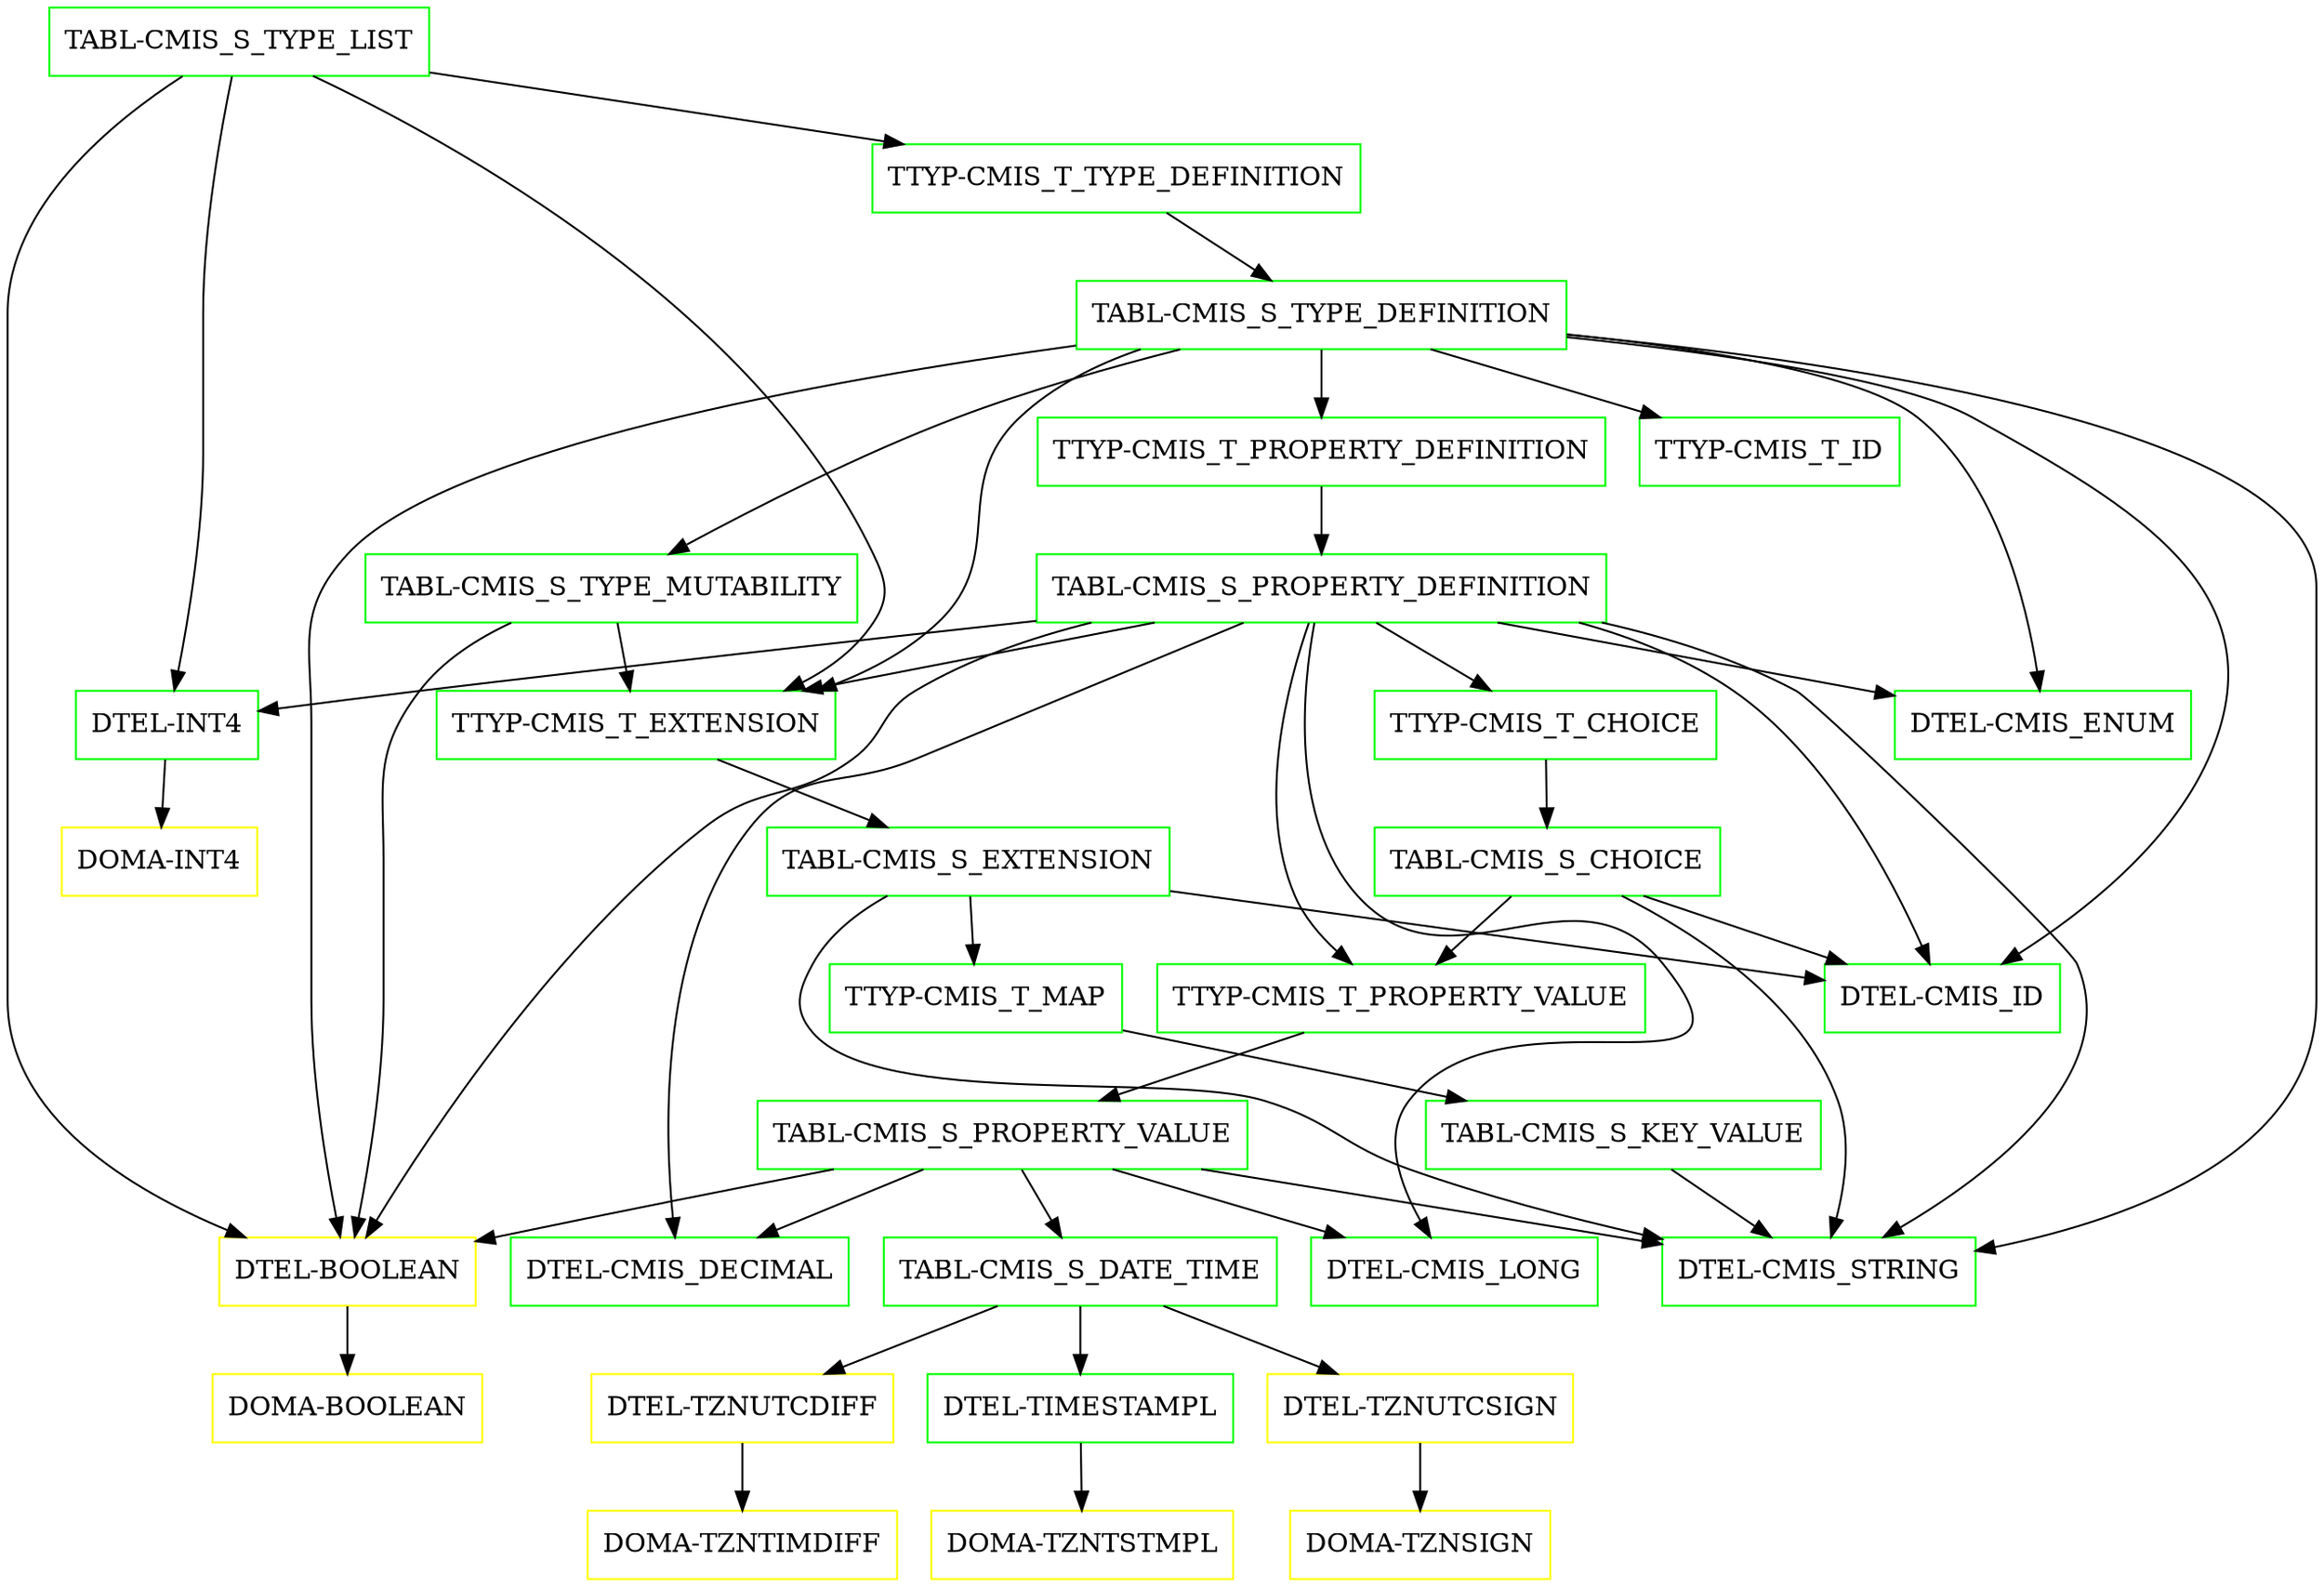 digraph G {
  "TABL-CMIS_S_TYPE_LIST" [shape=box,color=green];
  "TTYP-CMIS_T_EXTENSION" [shape=box,color=green,URL="./TTYP_CMIS_T_EXTENSION.html"];
  "TABL-CMIS_S_EXTENSION" [shape=box,color=green,URL="./TABL_CMIS_S_EXTENSION.html"];
  "TTYP-CMIS_T_MAP" [shape=box,color=green,URL="./TTYP_CMIS_T_MAP.html"];
  "TABL-CMIS_S_KEY_VALUE" [shape=box,color=green,URL="./TABL_CMIS_S_KEY_VALUE.html"];
  "DTEL-CMIS_STRING" [shape=box,color=green,URL="./DTEL_CMIS_STRING.html"];
  "DTEL-CMIS_ID" [shape=box,color=green,URL="./DTEL_CMIS_ID.html"];
  "DTEL-INT4" [shape=box,color=green,URL="./DTEL_INT4.html"];
  "DOMA-INT4" [shape=box,color=yellow,URL="./DOMA_INT4.html"];
  "DTEL-BOOLEAN" [shape=box,color=yellow,URL="./DTEL_BOOLEAN.html"];
  "DOMA-BOOLEAN" [shape=box,color=yellow,URL="./DOMA_BOOLEAN.html"];
  "TTYP-CMIS_T_TYPE_DEFINITION" [shape=box,color=green,URL="./TTYP_CMIS_T_TYPE_DEFINITION.html"];
  "TABL-CMIS_S_TYPE_DEFINITION" [shape=box,color=green,URL="./TABL_CMIS_S_TYPE_DEFINITION.html"];
  "TTYP-CMIS_T_PROPERTY_DEFINITION" [shape=box,color=green,URL="./TTYP_CMIS_T_PROPERTY_DEFINITION.html"];
  "TABL-CMIS_S_PROPERTY_DEFINITION" [shape=box,color=green,URL="./TABL_CMIS_S_PROPERTY_DEFINITION.html"];
  "TTYP-CMIS_T_CHOICE" [shape=box,color=green,URL="./TTYP_CMIS_T_CHOICE.html"];
  "TABL-CMIS_S_CHOICE" [shape=box,color=green,URL="./TABL_CMIS_S_CHOICE.html"];
  "TTYP-CMIS_T_PROPERTY_VALUE" [shape=box,color=green,URL="./TTYP_CMIS_T_PROPERTY_VALUE.html"];
  "TABL-CMIS_S_PROPERTY_VALUE" [shape=box,color=green,URL="./TABL_CMIS_S_PROPERTY_VALUE.html"];
  "TABL-CMIS_S_DATE_TIME" [shape=box,color=green,URL="./TABL_CMIS_S_DATE_TIME.html"];
  "DTEL-TZNUTCSIGN" [shape=box,color=yellow,URL="./DTEL_TZNUTCSIGN.html"];
  "DOMA-TZNSIGN" [shape=box,color=yellow,URL="./DOMA_TZNSIGN.html"];
  "DTEL-TZNUTCDIFF" [shape=box,color=yellow,URL="./DTEL_TZNUTCDIFF.html"];
  "DOMA-TZNTIMDIFF" [shape=box,color=yellow,URL="./DOMA_TZNTIMDIFF.html"];
  "DTEL-TIMESTAMPL" [shape=box,color=green,URL="./DTEL_TIMESTAMPL.html"];
  "DOMA-TZNTSTMPL" [shape=box,color=yellow,URL="./DOMA_TZNTSTMPL.html"];
  "DTEL-CMIS_DECIMAL" [shape=box,color=green,URL="./DTEL_CMIS_DECIMAL.html"];
  "DTEL-CMIS_LONG" [shape=box,color=green,URL="./DTEL_CMIS_LONG.html"];
  "DTEL-CMIS_ENUM" [shape=box,color=green,URL="./DTEL_CMIS_ENUM.html"];
  "TABL-CMIS_S_TYPE_MUTABILITY" [shape=box,color=green,URL="./TABL_CMIS_S_TYPE_MUTABILITY.html"];
  "TTYP-CMIS_T_ID" [shape=box,color=green,URL="./TTYP_CMIS_T_ID.html"];
  "TABL-CMIS_S_TYPE_LIST" -> "TTYP-CMIS_T_TYPE_DEFINITION";
  "TABL-CMIS_S_TYPE_LIST" -> "DTEL-BOOLEAN";
  "TABL-CMIS_S_TYPE_LIST" -> "DTEL-INT4";
  "TABL-CMIS_S_TYPE_LIST" -> "TTYP-CMIS_T_EXTENSION";
  "TTYP-CMIS_T_EXTENSION" -> "TABL-CMIS_S_EXTENSION";
  "TABL-CMIS_S_EXTENSION" -> "DTEL-CMIS_ID";
  "TABL-CMIS_S_EXTENSION" -> "DTEL-CMIS_STRING";
  "TABL-CMIS_S_EXTENSION" -> "TTYP-CMIS_T_MAP";
  "TTYP-CMIS_T_MAP" -> "TABL-CMIS_S_KEY_VALUE";
  "TABL-CMIS_S_KEY_VALUE" -> "DTEL-CMIS_STRING";
  "DTEL-INT4" -> "DOMA-INT4";
  "DTEL-BOOLEAN" -> "DOMA-BOOLEAN";
  "TTYP-CMIS_T_TYPE_DEFINITION" -> "TABL-CMIS_S_TYPE_DEFINITION";
  "TABL-CMIS_S_TYPE_DEFINITION" -> "DTEL-CMIS_ID";
  "TABL-CMIS_S_TYPE_DEFINITION" -> "DTEL-CMIS_STRING";
  "TABL-CMIS_S_TYPE_DEFINITION" -> "DTEL-CMIS_ENUM";
  "TABL-CMIS_S_TYPE_DEFINITION" -> "DTEL-BOOLEAN";
  "TABL-CMIS_S_TYPE_DEFINITION" -> "TTYP-CMIS_T_ID";
  "TABL-CMIS_S_TYPE_DEFINITION" -> "TABL-CMIS_S_TYPE_MUTABILITY";
  "TABL-CMIS_S_TYPE_DEFINITION" -> "TTYP-CMIS_T_PROPERTY_DEFINITION";
  "TABL-CMIS_S_TYPE_DEFINITION" -> "TTYP-CMIS_T_EXTENSION";
  "TTYP-CMIS_T_PROPERTY_DEFINITION" -> "TABL-CMIS_S_PROPERTY_DEFINITION";
  "TABL-CMIS_S_PROPERTY_DEFINITION" -> "DTEL-CMIS_ID";
  "TABL-CMIS_S_PROPERTY_DEFINITION" -> "DTEL-CMIS_STRING";
  "TABL-CMIS_S_PROPERTY_DEFINITION" -> "DTEL-CMIS_ENUM";
  "TABL-CMIS_S_PROPERTY_DEFINITION" -> "DTEL-BOOLEAN";
  "TABL-CMIS_S_PROPERTY_DEFINITION" -> "DTEL-INT4";
  "TABL-CMIS_S_PROPERTY_DEFINITION" -> "DTEL-CMIS_DECIMAL";
  "TABL-CMIS_S_PROPERTY_DEFINITION" -> "DTEL-CMIS_LONG";
  "TABL-CMIS_S_PROPERTY_DEFINITION" -> "TTYP-CMIS_T_PROPERTY_VALUE";
  "TABL-CMIS_S_PROPERTY_DEFINITION" -> "TTYP-CMIS_T_CHOICE";
  "TABL-CMIS_S_PROPERTY_DEFINITION" -> "TTYP-CMIS_T_EXTENSION";
  "TTYP-CMIS_T_CHOICE" -> "TABL-CMIS_S_CHOICE";
  "TABL-CMIS_S_CHOICE" -> "DTEL-CMIS_ID";
  "TABL-CMIS_S_CHOICE" -> "DTEL-CMIS_STRING";
  "TABL-CMIS_S_CHOICE" -> "TTYP-CMIS_T_PROPERTY_VALUE";
  "TTYP-CMIS_T_PROPERTY_VALUE" -> "TABL-CMIS_S_PROPERTY_VALUE";
  "TABL-CMIS_S_PROPERTY_VALUE" -> "DTEL-CMIS_STRING";
  "TABL-CMIS_S_PROPERTY_VALUE" -> "DTEL-BOOLEAN";
  "TABL-CMIS_S_PROPERTY_VALUE" -> "DTEL-CMIS_LONG";
  "TABL-CMIS_S_PROPERTY_VALUE" -> "DTEL-CMIS_DECIMAL";
  "TABL-CMIS_S_PROPERTY_VALUE" -> "TABL-CMIS_S_DATE_TIME";
  "TABL-CMIS_S_DATE_TIME" -> "DTEL-TIMESTAMPL";
  "TABL-CMIS_S_DATE_TIME" -> "DTEL-TZNUTCDIFF";
  "TABL-CMIS_S_DATE_TIME" -> "DTEL-TZNUTCSIGN";
  "DTEL-TZNUTCSIGN" -> "DOMA-TZNSIGN";
  "DTEL-TZNUTCDIFF" -> "DOMA-TZNTIMDIFF";
  "DTEL-TIMESTAMPL" -> "DOMA-TZNTSTMPL";
  "TABL-CMIS_S_TYPE_MUTABILITY" -> "DTEL-BOOLEAN";
  "TABL-CMIS_S_TYPE_MUTABILITY" -> "TTYP-CMIS_T_EXTENSION";
}
